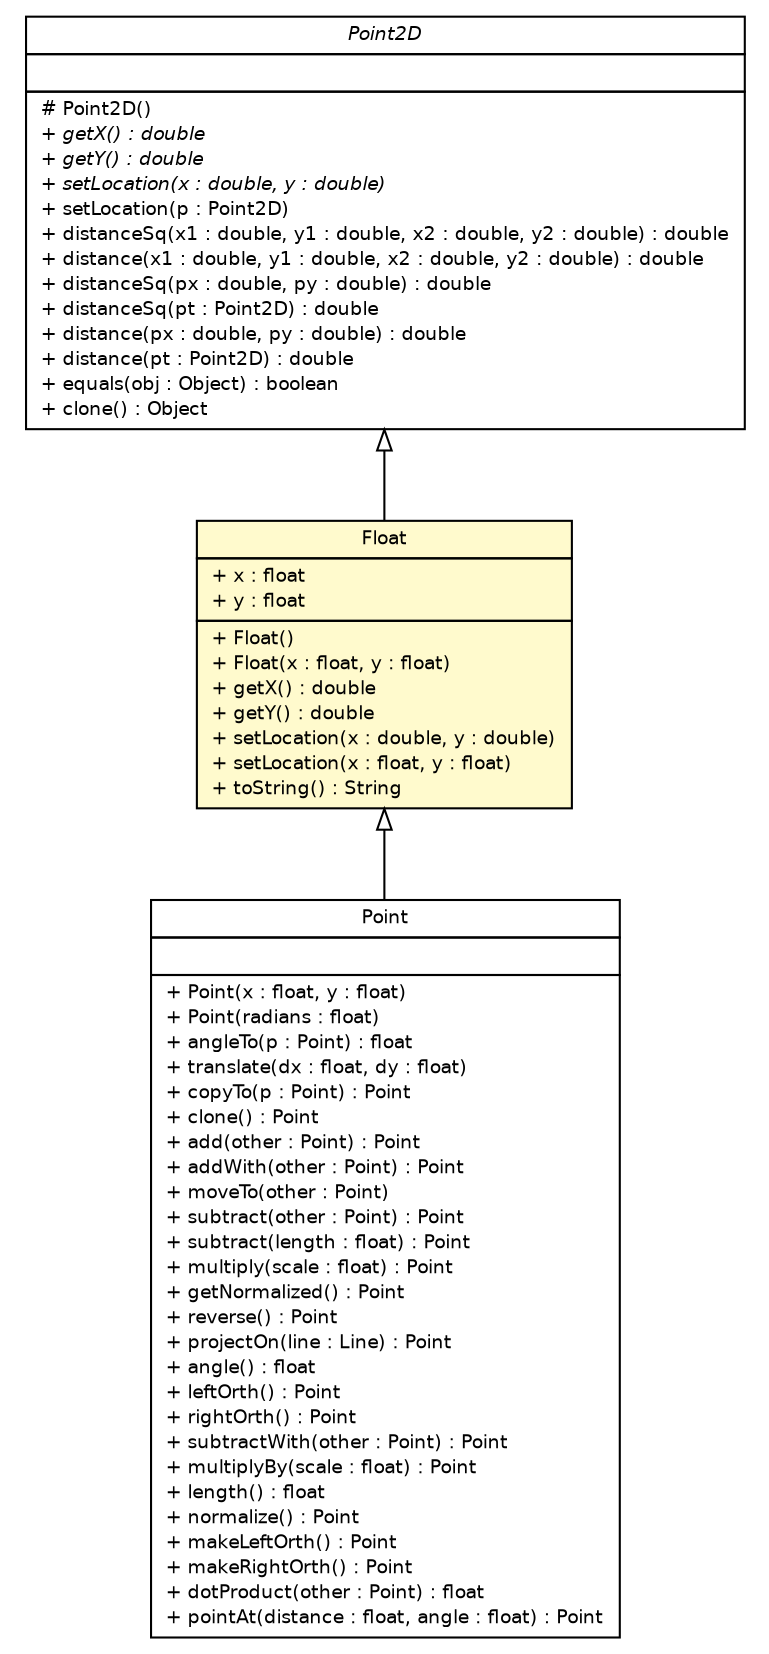 #!/usr/local/bin/dot
#
# Class diagram 
# Generated by UMLGraph version R5_6-24-gf6e263 (http://www.umlgraph.org/)
#

digraph G {
	edge [fontname="Helvetica",fontsize=10,labelfontname="Helvetica",labelfontsize=10];
	node [fontname="Helvetica",fontsize=10,shape=plaintext];
	nodesep=0.25;
	ranksep=0.5;
	// lejos.robotics.geometry.Point
	c8127 [label=<<table title="lejos.robotics.geometry.Point" border="0" cellborder="1" cellspacing="0" cellpadding="2" port="p" href="./Point.html">
		<tr><td><table border="0" cellspacing="0" cellpadding="1">
<tr><td align="center" balign="center"> Point </td></tr>
		</table></td></tr>
		<tr><td><table border="0" cellspacing="0" cellpadding="1">
<tr><td align="left" balign="left">  </td></tr>
		</table></td></tr>
		<tr><td><table border="0" cellspacing="0" cellpadding="1">
<tr><td align="left" balign="left"> + Point(x : float, y : float) </td></tr>
<tr><td align="left" balign="left"> + Point(radians : float) </td></tr>
<tr><td align="left" balign="left"> + angleTo(p : Point) : float </td></tr>
<tr><td align="left" balign="left"> + translate(dx : float, dy : float) </td></tr>
<tr><td align="left" balign="left"> + copyTo(p : Point) : Point </td></tr>
<tr><td align="left" balign="left"> + clone() : Point </td></tr>
<tr><td align="left" balign="left"> + add(other : Point) : Point </td></tr>
<tr><td align="left" balign="left"> + addWith(other : Point) : Point </td></tr>
<tr><td align="left" balign="left"> + moveTo(other : Point) </td></tr>
<tr><td align="left" balign="left"> + subtract(other : Point) : Point </td></tr>
<tr><td align="left" balign="left"> + subtract(length : float) : Point </td></tr>
<tr><td align="left" balign="left"> + multiply(scale : float) : Point </td></tr>
<tr><td align="left" balign="left"> + getNormalized() : Point </td></tr>
<tr><td align="left" balign="left"> + reverse() : Point </td></tr>
<tr><td align="left" balign="left"> + projectOn(line : Line) : Point </td></tr>
<tr><td align="left" balign="left"> + angle() : float </td></tr>
<tr><td align="left" balign="left"> + leftOrth() : Point </td></tr>
<tr><td align="left" balign="left"> + rightOrth() : Point </td></tr>
<tr><td align="left" balign="left"> + subtractWith(other : Point) : Point </td></tr>
<tr><td align="left" balign="left"> + multiplyBy(scale : float) : Point </td></tr>
<tr><td align="left" balign="left"> + length() : float </td></tr>
<tr><td align="left" balign="left"> + normalize() : Point </td></tr>
<tr><td align="left" balign="left"> + makeLeftOrth() : Point </td></tr>
<tr><td align="left" balign="left"> + makeRightOrth() : Point </td></tr>
<tr><td align="left" balign="left"> + dotProduct(other : Point) : float </td></tr>
<tr><td align="left" balign="left"> + pointAt(distance : float, angle : float) : Point </td></tr>
		</table></td></tr>
		</table>>, URL="./Point.html", fontname="Helvetica", fontcolor="black", fontsize=9.0];
	// lejos.robotics.geometry.Point2D
	c8128 [label=<<table title="lejos.robotics.geometry.Point2D" border="0" cellborder="1" cellspacing="0" cellpadding="2" port="p" href="./Point2D.html">
		<tr><td><table border="0" cellspacing="0" cellpadding="1">
<tr><td align="center" balign="center"><font face="Helvetica-Oblique"> Point2D </font></td></tr>
		</table></td></tr>
		<tr><td><table border="0" cellspacing="0" cellpadding="1">
<tr><td align="left" balign="left">  </td></tr>
		</table></td></tr>
		<tr><td><table border="0" cellspacing="0" cellpadding="1">
<tr><td align="left" balign="left"> # Point2D() </td></tr>
<tr><td align="left" balign="left"><font face="Helvetica-Oblique" point-size="9.0"> + getX() : double </font></td></tr>
<tr><td align="left" balign="left"><font face="Helvetica-Oblique" point-size="9.0"> + getY() : double </font></td></tr>
<tr><td align="left" balign="left"><font face="Helvetica-Oblique" point-size="9.0"> + setLocation(x : double, y : double) </font></td></tr>
<tr><td align="left" balign="left"> + setLocation(p : Point2D) </td></tr>
<tr><td align="left" balign="left"> + distanceSq(x1 : double, y1 : double, x2 : double, y2 : double) : double </td></tr>
<tr><td align="left" balign="left"> + distance(x1 : double, y1 : double, x2 : double, y2 : double) : double </td></tr>
<tr><td align="left" balign="left"> + distanceSq(px : double, py : double) : double </td></tr>
<tr><td align="left" balign="left"> + distanceSq(pt : Point2D) : double </td></tr>
<tr><td align="left" balign="left"> + distance(px : double, py : double) : double </td></tr>
<tr><td align="left" balign="left"> + distance(pt : Point2D) : double </td></tr>
<tr><td align="left" balign="left"> + equals(obj : Object) : boolean </td></tr>
<tr><td align="left" balign="left"> + clone() : Object </td></tr>
		</table></td></tr>
		</table>>, URL="./Point2D.html", fontname="Helvetica", fontcolor="black", fontsize=9.0];
	// lejos.robotics.geometry.Point2D.Float
	c8129 [label=<<table title="lejos.robotics.geometry.Point2D.Float" border="0" cellborder="1" cellspacing="0" cellpadding="2" port="p" bgcolor="lemonChiffon" href="./Point2D.Float.html">
		<tr><td><table border="0" cellspacing="0" cellpadding="1">
<tr><td align="center" balign="center"> Float </td></tr>
		</table></td></tr>
		<tr><td><table border="0" cellspacing="0" cellpadding="1">
<tr><td align="left" balign="left"> + x : float </td></tr>
<tr><td align="left" balign="left"> + y : float </td></tr>
		</table></td></tr>
		<tr><td><table border="0" cellspacing="0" cellpadding="1">
<tr><td align="left" balign="left"> + Float() </td></tr>
<tr><td align="left" balign="left"> + Float(x : float, y : float) </td></tr>
<tr><td align="left" balign="left"> + getX() : double </td></tr>
<tr><td align="left" balign="left"> + getY() : double </td></tr>
<tr><td align="left" balign="left"> + setLocation(x : double, y : double) </td></tr>
<tr><td align="left" balign="left"> + setLocation(x : float, y : float) </td></tr>
<tr><td align="left" balign="left"> + toString() : String </td></tr>
		</table></td></tr>
		</table>>, URL="./Point2D.Float.html", fontname="Helvetica", fontcolor="black", fontsize=9.0];
	//lejos.robotics.geometry.Point extends lejos.robotics.geometry.Point2D.Float
	c8129:p -> c8127:p [dir=back,arrowtail=empty];
	//lejos.robotics.geometry.Point2D.Float extends lejos.robotics.geometry.Point2D
	c8128:p -> c8129:p [dir=back,arrowtail=empty];
}

